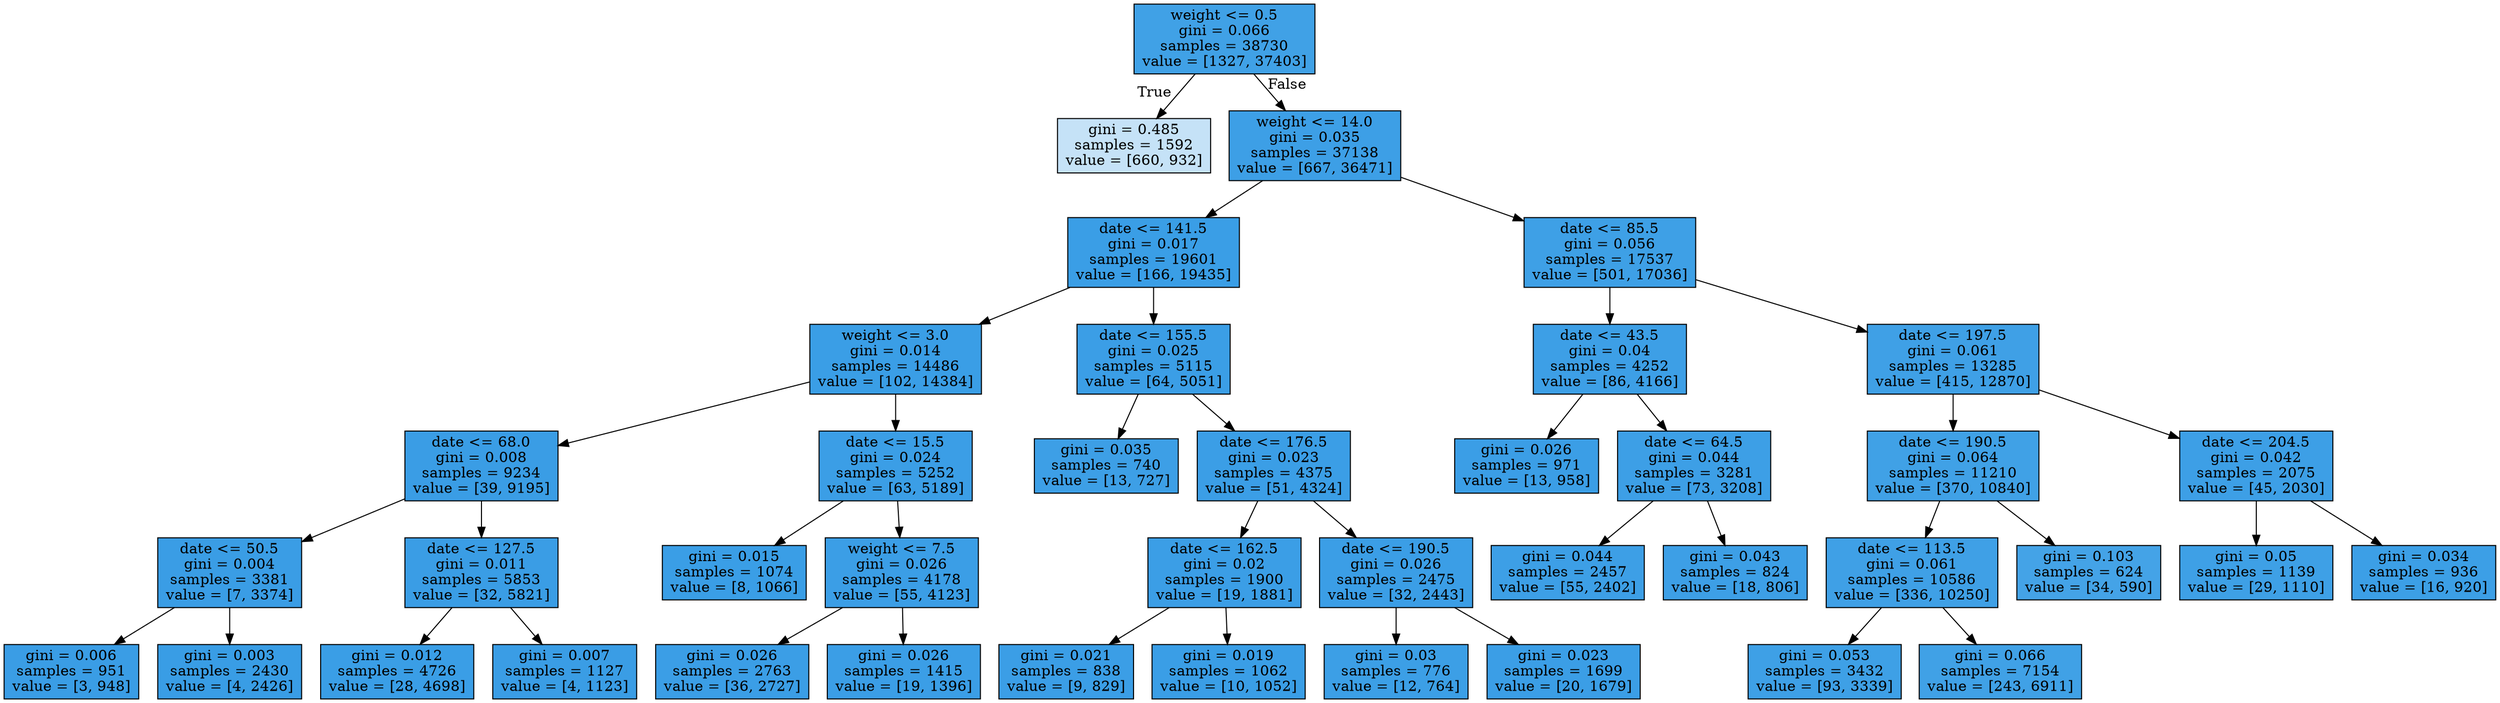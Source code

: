 digraph Tree {
node [shape=box, style="filled", color="black"] ;
0 [label="weight <= 0.5\ngini = 0.066\nsamples = 38730\nvalue = [1327, 37403]", fillcolor="#399de5f6"] ;
1 [label="gini = 0.485\nsamples = 1592\nvalue = [660, 932]", fillcolor="#399de54a"] ;
0 -> 1 [labeldistance=2.5, labelangle=45, headlabel="True"] ;
2 [label="weight <= 14.0\ngini = 0.035\nsamples = 37138\nvalue = [667, 36471]", fillcolor="#399de5fa"] ;
0 -> 2 [labeldistance=2.5, labelangle=-45, headlabel="False"] ;
3 [label="date <= 141.5\ngini = 0.017\nsamples = 19601\nvalue = [166, 19435]", fillcolor="#399de5fd"] ;
2 -> 3 ;
4 [label="weight <= 3.0\ngini = 0.014\nsamples = 14486\nvalue = [102, 14384]", fillcolor="#399de5fd"] ;
3 -> 4 ;
5 [label="date <= 68.0\ngini = 0.008\nsamples = 9234\nvalue = [39, 9195]", fillcolor="#399de5fe"] ;
4 -> 5 ;
6 [label="date <= 50.5\ngini = 0.004\nsamples = 3381\nvalue = [7, 3374]", fillcolor="#399de5fe"] ;
5 -> 6 ;
7 [label="gini = 0.006\nsamples = 951\nvalue = [3, 948]", fillcolor="#399de5fe"] ;
6 -> 7 ;
8 [label="gini = 0.003\nsamples = 2430\nvalue = [4, 2426]", fillcolor="#399de5ff"] ;
6 -> 8 ;
9 [label="date <= 127.5\ngini = 0.011\nsamples = 5853\nvalue = [32, 5821]", fillcolor="#399de5fe"] ;
5 -> 9 ;
10 [label="gini = 0.012\nsamples = 4726\nvalue = [28, 4698]", fillcolor="#399de5fd"] ;
9 -> 10 ;
11 [label="gini = 0.007\nsamples = 1127\nvalue = [4, 1123]", fillcolor="#399de5fe"] ;
9 -> 11 ;
12 [label="date <= 15.5\ngini = 0.024\nsamples = 5252\nvalue = [63, 5189]", fillcolor="#399de5fc"] ;
4 -> 12 ;
13 [label="gini = 0.015\nsamples = 1074\nvalue = [8, 1066]", fillcolor="#399de5fd"] ;
12 -> 13 ;
14 [label="weight <= 7.5\ngini = 0.026\nsamples = 4178\nvalue = [55, 4123]", fillcolor="#399de5fc"] ;
12 -> 14 ;
15 [label="gini = 0.026\nsamples = 2763\nvalue = [36, 2727]", fillcolor="#399de5fc"] ;
14 -> 15 ;
16 [label="gini = 0.026\nsamples = 1415\nvalue = [19, 1396]", fillcolor="#399de5fc"] ;
14 -> 16 ;
17 [label="date <= 155.5\ngini = 0.025\nsamples = 5115\nvalue = [64, 5051]", fillcolor="#399de5fc"] ;
3 -> 17 ;
18 [label="gini = 0.035\nsamples = 740\nvalue = [13, 727]", fillcolor="#399de5fa"] ;
17 -> 18 ;
19 [label="date <= 176.5\ngini = 0.023\nsamples = 4375\nvalue = [51, 4324]", fillcolor="#399de5fc"] ;
17 -> 19 ;
20 [label="date <= 162.5\ngini = 0.02\nsamples = 1900\nvalue = [19, 1881]", fillcolor="#399de5fc"] ;
19 -> 20 ;
21 [label="gini = 0.021\nsamples = 838\nvalue = [9, 829]", fillcolor="#399de5fc"] ;
20 -> 21 ;
22 [label="gini = 0.019\nsamples = 1062\nvalue = [10, 1052]", fillcolor="#399de5fd"] ;
20 -> 22 ;
23 [label="date <= 190.5\ngini = 0.026\nsamples = 2475\nvalue = [32, 2443]", fillcolor="#399de5fc"] ;
19 -> 23 ;
24 [label="gini = 0.03\nsamples = 776\nvalue = [12, 764]", fillcolor="#399de5fb"] ;
23 -> 24 ;
25 [label="gini = 0.023\nsamples = 1699\nvalue = [20, 1679]", fillcolor="#399de5fc"] ;
23 -> 25 ;
26 [label="date <= 85.5\ngini = 0.056\nsamples = 17537\nvalue = [501, 17036]", fillcolor="#399de5f8"] ;
2 -> 26 ;
27 [label="date <= 43.5\ngini = 0.04\nsamples = 4252\nvalue = [86, 4166]", fillcolor="#399de5fa"] ;
26 -> 27 ;
28 [label="gini = 0.026\nsamples = 971\nvalue = [13, 958]", fillcolor="#399de5fc"] ;
27 -> 28 ;
29 [label="date <= 64.5\ngini = 0.044\nsamples = 3281\nvalue = [73, 3208]", fillcolor="#399de5f9"] ;
27 -> 29 ;
30 [label="gini = 0.044\nsamples = 2457\nvalue = [55, 2402]", fillcolor="#399de5f9"] ;
29 -> 30 ;
31 [label="gini = 0.043\nsamples = 824\nvalue = [18, 806]", fillcolor="#399de5f9"] ;
29 -> 31 ;
32 [label="date <= 197.5\ngini = 0.061\nsamples = 13285\nvalue = [415, 12870]", fillcolor="#399de5f7"] ;
26 -> 32 ;
33 [label="date <= 190.5\ngini = 0.064\nsamples = 11210\nvalue = [370, 10840]", fillcolor="#399de5f6"] ;
32 -> 33 ;
34 [label="date <= 113.5\ngini = 0.061\nsamples = 10586\nvalue = [336, 10250]", fillcolor="#399de5f7"] ;
33 -> 34 ;
35 [label="gini = 0.053\nsamples = 3432\nvalue = [93, 3339]", fillcolor="#399de5f8"] ;
34 -> 35 ;
36 [label="gini = 0.066\nsamples = 7154\nvalue = [243, 6911]", fillcolor="#399de5f6"] ;
34 -> 36 ;
37 [label="gini = 0.103\nsamples = 624\nvalue = [34, 590]", fillcolor="#399de5f0"] ;
33 -> 37 ;
38 [label="date <= 204.5\ngini = 0.042\nsamples = 2075\nvalue = [45, 2030]", fillcolor="#399de5f9"] ;
32 -> 38 ;
39 [label="gini = 0.05\nsamples = 1139\nvalue = [29, 1110]", fillcolor="#399de5f8"] ;
38 -> 39 ;
40 [label="gini = 0.034\nsamples = 936\nvalue = [16, 920]", fillcolor="#399de5fb"] ;
38 -> 40 ;
}